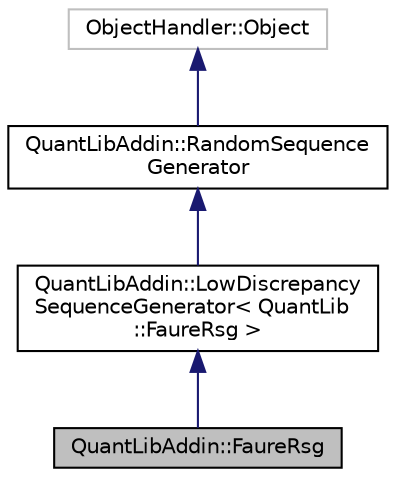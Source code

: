 digraph "QuantLibAddin::FaureRsg"
{
  edge [fontname="Helvetica",fontsize="10",labelfontname="Helvetica",labelfontsize="10"];
  node [fontname="Helvetica",fontsize="10",shape=record];
  Node0 [label="QuantLibAddin::FaureRsg",height=0.2,width=0.4,color="black", fillcolor="grey75", style="filled", fontcolor="black"];
  Node1 -> Node0 [dir="back",color="midnightblue",fontsize="10",style="solid",fontname="Helvetica"];
  Node1 [label="QuantLibAddin::LowDiscrepancy\lSequenceGenerator\< QuantLib\l::FaureRsg \>",height=0.2,width=0.4,color="black", fillcolor="white", style="filled",URL="$class_quant_lib_addin_1_1_low_discrepancy_sequence_generator.html"];
  Node2 -> Node1 [dir="back",color="midnightblue",fontsize="10",style="solid",fontname="Helvetica"];
  Node2 [label="QuantLibAddin::RandomSequence\lGenerator",height=0.2,width=0.4,color="black", fillcolor="white", style="filled",URL="$class_quant_lib_addin_1_1_random_sequence_generator.html"];
  Node3 -> Node2 [dir="back",color="midnightblue",fontsize="10",style="solid",fontname="Helvetica"];
  Node3 [label="ObjectHandler::Object",height=0.2,width=0.4,color="grey75", fillcolor="white", style="filled"];
}
